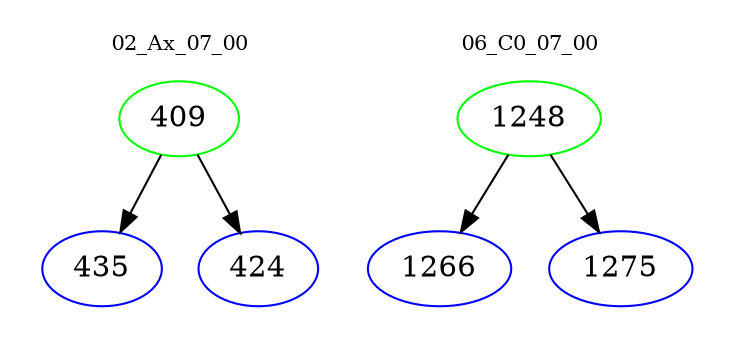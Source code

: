 digraph{
subgraph cluster_0 {
color = white
label = "02_Ax_07_00";
fontsize=10;
T0_409 [label="409", color="green"]
T0_409 -> T0_435 [color="black"]
T0_435 [label="435", color="blue"]
T0_409 -> T0_424 [color="black"]
T0_424 [label="424", color="blue"]
}
subgraph cluster_1 {
color = white
label = "06_C0_07_00";
fontsize=10;
T1_1248 [label="1248", color="green"]
T1_1248 -> T1_1266 [color="black"]
T1_1266 [label="1266", color="blue"]
T1_1248 -> T1_1275 [color="black"]
T1_1275 [label="1275", color="blue"]
}
}
